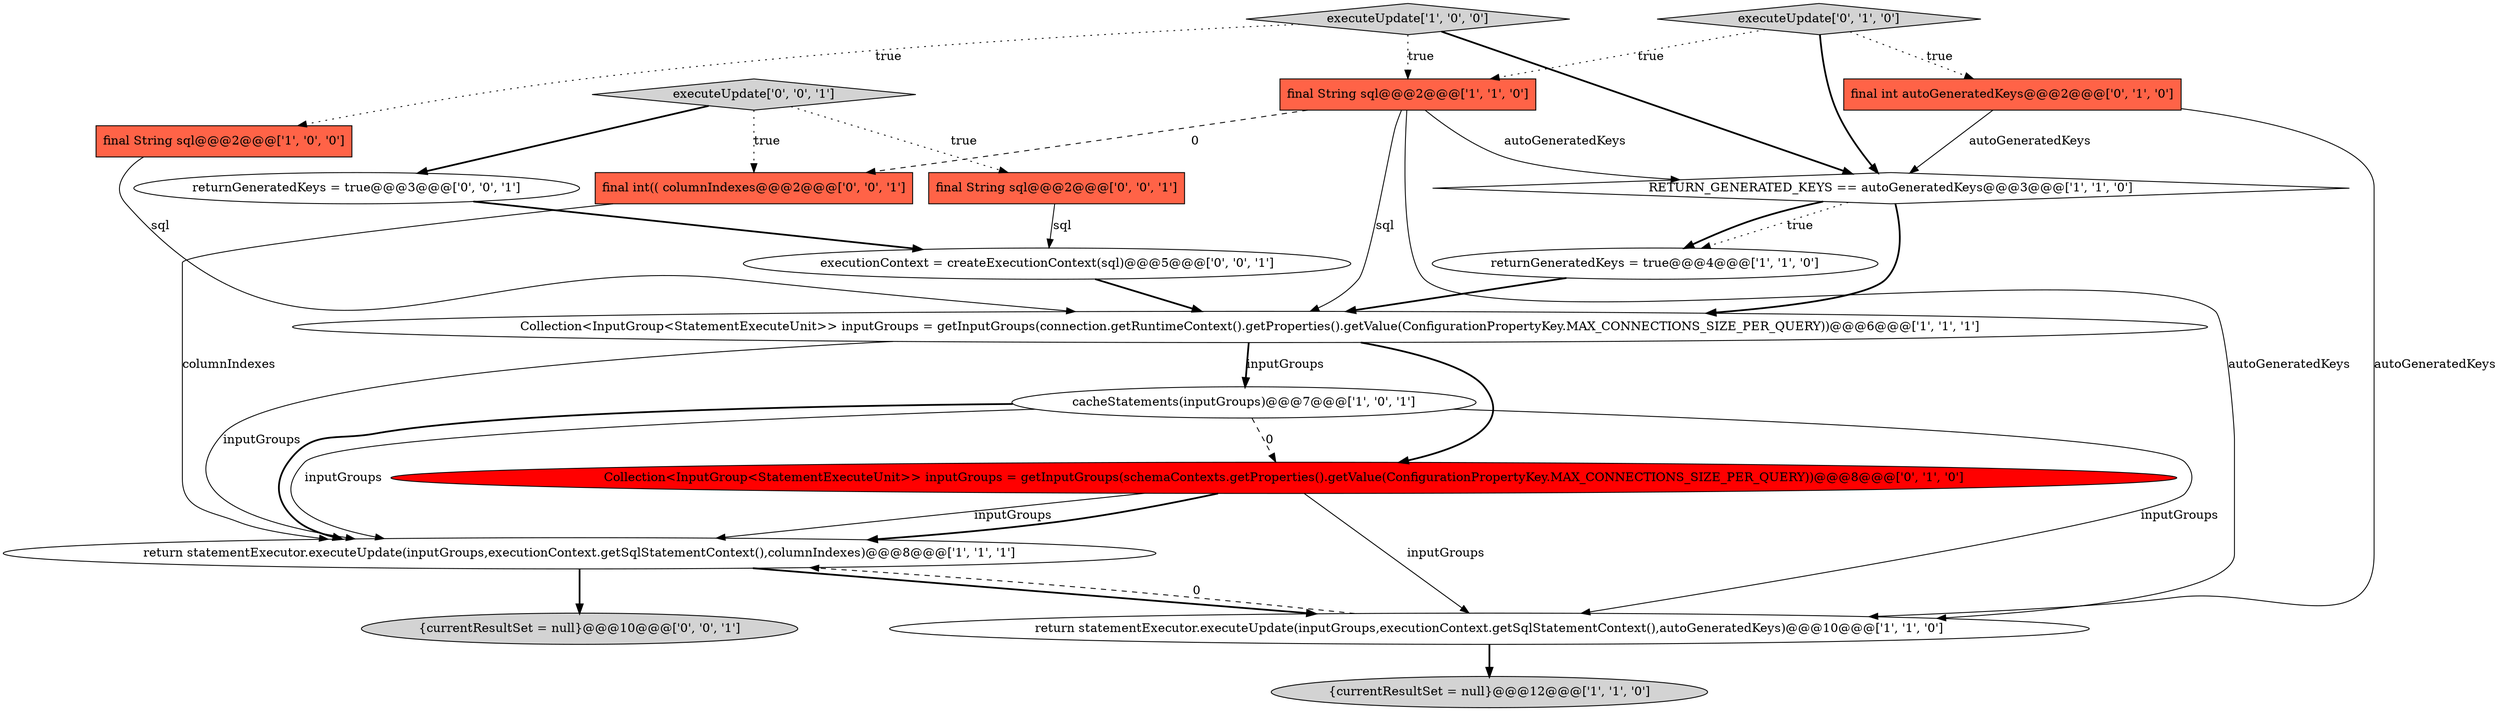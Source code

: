 digraph {
15 [style = filled, label = "final int(( columnIndexes@@@2@@@['0', '0', '1']", fillcolor = tomato, shape = box image = "AAA0AAABBB3BBB"];
3 [style = filled, label = "executeUpdate['1', '0', '0']", fillcolor = lightgray, shape = diamond image = "AAA0AAABBB1BBB"];
2 [style = filled, label = "RETURN_GENERATED_KEYS == autoGeneratedKeys@@@3@@@['1', '1', '0']", fillcolor = white, shape = diamond image = "AAA0AAABBB1BBB"];
9 [style = filled, label = "{currentResultSet = null}@@@12@@@['1', '1', '0']", fillcolor = lightgray, shape = ellipse image = "AAA0AAABBB1BBB"];
7 [style = filled, label = "returnGeneratedKeys = true@@@4@@@['1', '1', '0']", fillcolor = white, shape = ellipse image = "AAA0AAABBB1BBB"];
12 [style = filled, label = "executeUpdate['0', '1', '0']", fillcolor = lightgray, shape = diamond image = "AAA0AAABBB2BBB"];
0 [style = filled, label = "final String sql@@@2@@@['1', '0', '0']", fillcolor = tomato, shape = box image = "AAA0AAABBB1BBB"];
14 [style = filled, label = "final String sql@@@2@@@['0', '0', '1']", fillcolor = tomato, shape = box image = "AAA0AAABBB3BBB"];
16 [style = filled, label = "returnGeneratedKeys = true@@@3@@@['0', '0', '1']", fillcolor = white, shape = ellipse image = "AAA0AAABBB3BBB"];
11 [style = filled, label = "Collection<InputGroup<StatementExecuteUnit>> inputGroups = getInputGroups(schemaContexts.getProperties().getValue(ConfigurationPropertyKey.MAX_CONNECTIONS_SIZE_PER_QUERY))@@@8@@@['0', '1', '0']", fillcolor = red, shape = ellipse image = "AAA1AAABBB2BBB"];
8 [style = filled, label = "Collection<InputGroup<StatementExecuteUnit>> inputGroups = getInputGroups(connection.getRuntimeContext().getProperties().getValue(ConfigurationPropertyKey.MAX_CONNECTIONS_SIZE_PER_QUERY))@@@6@@@['1', '1', '1']", fillcolor = white, shape = ellipse image = "AAA0AAABBB1BBB"];
17 [style = filled, label = "{currentResultSet = null}@@@10@@@['0', '0', '1']", fillcolor = lightgray, shape = ellipse image = "AAA0AAABBB3BBB"];
5 [style = filled, label = "return statementExecutor.executeUpdate(inputGroups,executionContext.getSqlStatementContext(),columnIndexes)@@@8@@@['1', '1', '1']", fillcolor = white, shape = ellipse image = "AAA0AAABBB1BBB"];
18 [style = filled, label = "executionContext = createExecutionContext(sql)@@@5@@@['0', '0', '1']", fillcolor = white, shape = ellipse image = "AAA0AAABBB3BBB"];
1 [style = filled, label = "final String sql@@@2@@@['1', '1', '0']", fillcolor = tomato, shape = box image = "AAA0AAABBB1BBB"];
13 [style = filled, label = "executeUpdate['0', '0', '1']", fillcolor = lightgray, shape = diamond image = "AAA0AAABBB3BBB"];
10 [style = filled, label = "final int autoGeneratedKeys@@@2@@@['0', '1', '0']", fillcolor = tomato, shape = box image = "AAA0AAABBB2BBB"];
4 [style = filled, label = "cacheStatements(inputGroups)@@@7@@@['1', '0', '1']", fillcolor = white, shape = ellipse image = "AAA0AAABBB1BBB"];
6 [style = filled, label = "return statementExecutor.executeUpdate(inputGroups,executionContext.getSqlStatementContext(),autoGeneratedKeys)@@@10@@@['1', '1', '0']", fillcolor = white, shape = ellipse image = "AAA0AAABBB1BBB"];
16->18 [style = bold, label=""];
1->15 [style = dashed, label="0"];
12->1 [style = dotted, label="true"];
4->6 [style = solid, label="inputGroups"];
8->4 [style = solid, label="inputGroups"];
11->6 [style = solid, label="inputGroups"];
7->8 [style = bold, label=""];
5->17 [style = bold, label=""];
13->16 [style = bold, label=""];
4->5 [style = solid, label="inputGroups"];
10->6 [style = solid, label="autoGeneratedKeys"];
11->5 [style = solid, label="inputGroups"];
11->5 [style = bold, label=""];
12->2 [style = bold, label=""];
14->18 [style = solid, label="sql"];
10->2 [style = solid, label="autoGeneratedKeys"];
5->6 [style = bold, label=""];
12->10 [style = dotted, label="true"];
3->2 [style = bold, label=""];
8->5 [style = solid, label="inputGroups"];
2->7 [style = dotted, label="true"];
6->5 [style = dashed, label="0"];
3->0 [style = dotted, label="true"];
1->6 [style = solid, label="autoGeneratedKeys"];
0->8 [style = solid, label="sql"];
1->8 [style = solid, label="sql"];
13->15 [style = dotted, label="true"];
18->8 [style = bold, label=""];
2->7 [style = bold, label=""];
8->4 [style = bold, label=""];
1->2 [style = solid, label="autoGeneratedKeys"];
6->9 [style = bold, label=""];
4->11 [style = dashed, label="0"];
13->14 [style = dotted, label="true"];
8->11 [style = bold, label=""];
3->1 [style = dotted, label="true"];
15->5 [style = solid, label="columnIndexes"];
4->5 [style = bold, label=""];
2->8 [style = bold, label=""];
}
